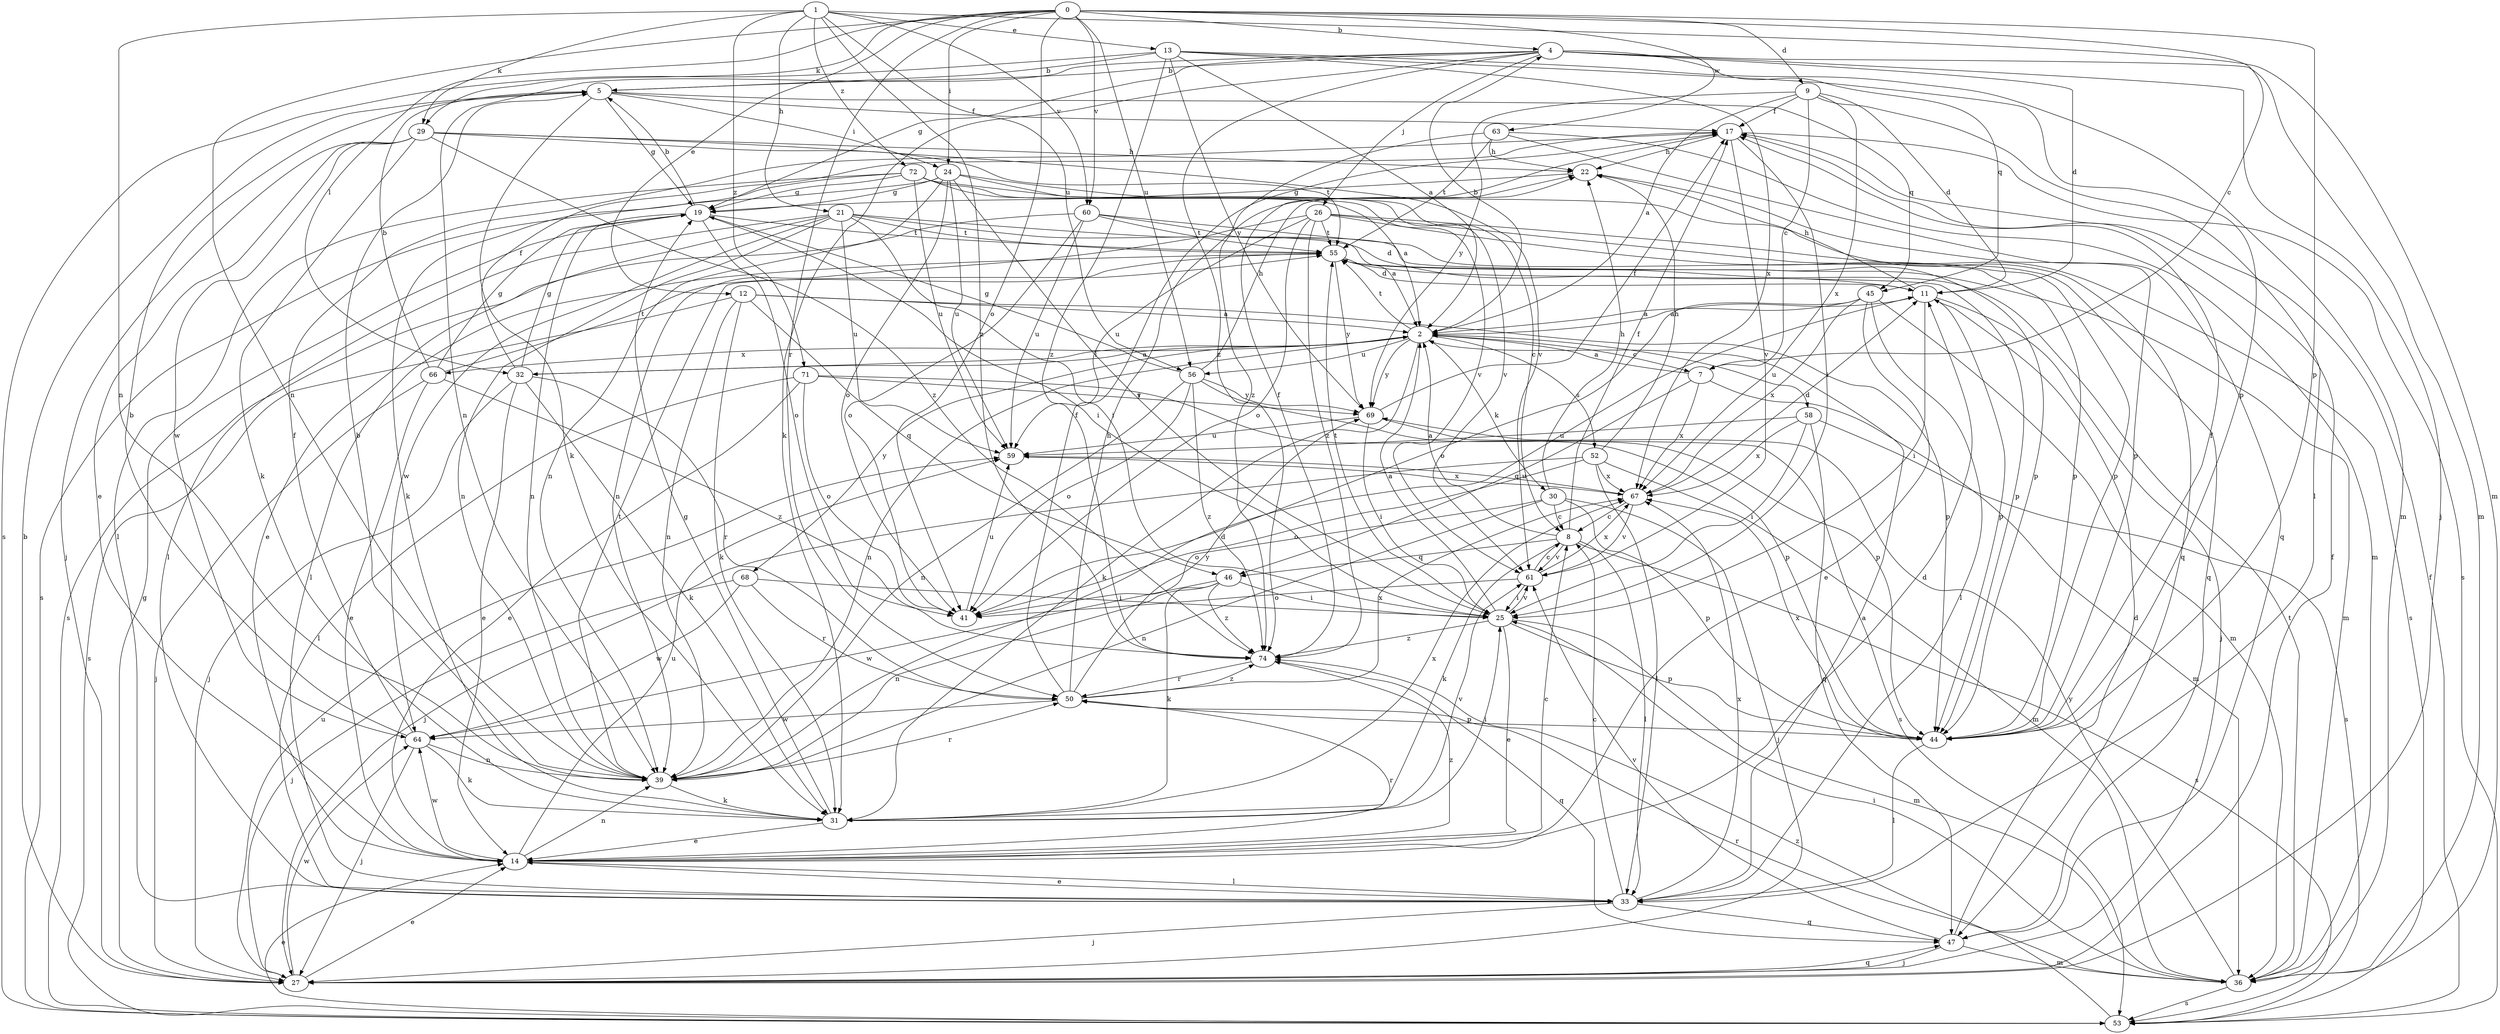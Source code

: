 strict digraph  {
0;
1;
2;
4;
5;
7;
8;
9;
11;
12;
13;
14;
17;
19;
21;
22;
24;
25;
26;
27;
29;
30;
31;
32;
33;
36;
39;
41;
44;
45;
46;
47;
50;
52;
53;
55;
56;
58;
59;
60;
61;
63;
64;
66;
67;
68;
69;
71;
72;
74;
0 -> 4  [label=b];
0 -> 7  [label=c];
0 -> 9  [label=d];
0 -> 12  [label=e];
0 -> 24  [label=i];
0 -> 29  [label=k];
0 -> 32  [label=l];
0 -> 39  [label=n];
0 -> 41  [label=o];
0 -> 44  [label=p];
0 -> 50  [label=r];
0 -> 56  [label=u];
0 -> 60  [label=v];
0 -> 63  [label=w];
1 -> 13  [label=e];
1 -> 21  [label=h];
1 -> 29  [label=k];
1 -> 36  [label=m];
1 -> 39  [label=n];
1 -> 56  [label=u];
1 -> 60  [label=v];
1 -> 71  [label=z];
1 -> 72  [label=z];
1 -> 74  [label=z];
2 -> 4  [label=b];
2 -> 7  [label=c];
2 -> 30  [label=k];
2 -> 31  [label=k];
2 -> 32  [label=l];
2 -> 39  [label=n];
2 -> 52  [label=s];
2 -> 55  [label=t];
2 -> 56  [label=u];
2 -> 58  [label=u];
2 -> 66  [label=x];
2 -> 68  [label=y];
2 -> 69  [label=y];
4 -> 5  [label=b];
4 -> 11  [label=d];
4 -> 19  [label=g];
4 -> 26  [label=j];
4 -> 27  [label=j];
4 -> 31  [label=k];
4 -> 36  [label=m];
4 -> 39  [label=n];
4 -> 45  [label=q];
4 -> 74  [label=z];
5 -> 17  [label=f];
5 -> 19  [label=g];
5 -> 24  [label=i];
5 -> 31  [label=k];
5 -> 45  [label=q];
7 -> 2  [label=a];
7 -> 36  [label=m];
7 -> 46  [label=q];
7 -> 67  [label=x];
8 -> 2  [label=a];
8 -> 17  [label=f];
8 -> 31  [label=k];
8 -> 33  [label=l];
8 -> 46  [label=q];
8 -> 53  [label=s];
8 -> 61  [label=v];
9 -> 2  [label=a];
9 -> 7  [label=c];
9 -> 11  [label=d];
9 -> 17  [label=f];
9 -> 33  [label=l];
9 -> 67  [label=x];
9 -> 69  [label=y];
11 -> 2  [label=a];
11 -> 22  [label=h];
11 -> 25  [label=i];
11 -> 27  [label=j];
11 -> 44  [label=p];
12 -> 2  [label=a];
12 -> 31  [label=k];
12 -> 39  [label=n];
12 -> 44  [label=p];
12 -> 46  [label=q];
12 -> 53  [label=s];
13 -> 2  [label=a];
13 -> 5  [label=b];
13 -> 36  [label=m];
13 -> 44  [label=p];
13 -> 53  [label=s];
13 -> 67  [label=x];
13 -> 69  [label=y];
13 -> 74  [label=z];
14 -> 8  [label=c];
14 -> 11  [label=d];
14 -> 33  [label=l];
14 -> 39  [label=n];
14 -> 50  [label=r];
14 -> 59  [label=u];
14 -> 64  [label=w];
14 -> 74  [label=z];
17 -> 22  [label=h];
17 -> 25  [label=i];
17 -> 53  [label=s];
17 -> 61  [label=v];
19 -> 5  [label=b];
19 -> 25  [label=i];
19 -> 39  [label=n];
19 -> 41  [label=o];
19 -> 55  [label=t];
21 -> 11  [label=d];
21 -> 14  [label=e];
21 -> 25  [label=i];
21 -> 33  [label=l];
21 -> 39  [label=n];
21 -> 44  [label=p];
21 -> 55  [label=t];
21 -> 59  [label=u];
21 -> 64  [label=w];
22 -> 19  [label=g];
22 -> 44  [label=p];
24 -> 8  [label=c];
24 -> 19  [label=g];
24 -> 25  [label=i];
24 -> 39  [label=n];
24 -> 41  [label=o];
24 -> 53  [label=s];
24 -> 59  [label=u];
24 -> 61  [label=v];
25 -> 2  [label=a];
25 -> 14  [label=e];
25 -> 36  [label=m];
25 -> 44  [label=p];
25 -> 55  [label=t];
25 -> 61  [label=v];
25 -> 74  [label=z];
26 -> 39  [label=n];
26 -> 41  [label=o];
26 -> 44  [label=p];
26 -> 47  [label=q];
26 -> 53  [label=s];
26 -> 55  [label=t];
26 -> 59  [label=u];
26 -> 74  [label=z];
27 -> 5  [label=b];
27 -> 14  [label=e];
27 -> 17  [label=f];
27 -> 19  [label=g];
27 -> 47  [label=q];
27 -> 59  [label=u];
27 -> 64  [label=w];
29 -> 14  [label=e];
29 -> 22  [label=h];
29 -> 27  [label=j];
29 -> 31  [label=k];
29 -> 55  [label=t];
29 -> 61  [label=v];
29 -> 64  [label=w];
29 -> 74  [label=z];
30 -> 8  [label=c];
30 -> 22  [label=h];
30 -> 27  [label=j];
30 -> 39  [label=n];
30 -> 41  [label=o];
30 -> 44  [label=p];
31 -> 14  [label=e];
31 -> 19  [label=g];
31 -> 25  [label=i];
31 -> 61  [label=v];
31 -> 67  [label=x];
32 -> 2  [label=a];
32 -> 14  [label=e];
32 -> 17  [label=f];
32 -> 19  [label=g];
32 -> 27  [label=j];
32 -> 31  [label=k];
32 -> 50  [label=r];
33 -> 2  [label=a];
33 -> 8  [label=c];
33 -> 14  [label=e];
33 -> 27  [label=j];
33 -> 47  [label=q];
33 -> 67  [label=x];
36 -> 25  [label=i];
36 -> 50  [label=r];
36 -> 53  [label=s];
36 -> 55  [label=t];
36 -> 69  [label=y];
39 -> 5  [label=b];
39 -> 11  [label=d];
39 -> 31  [label=k];
39 -> 50  [label=r];
39 -> 55  [label=t];
41 -> 59  [label=u];
44 -> 17  [label=f];
44 -> 33  [label=l];
44 -> 67  [label=x];
45 -> 2  [label=a];
45 -> 14  [label=e];
45 -> 33  [label=l];
45 -> 36  [label=m];
45 -> 41  [label=o];
45 -> 67  [label=x];
46 -> 25  [label=i];
46 -> 31  [label=k];
46 -> 39  [label=n];
46 -> 64  [label=w];
46 -> 74  [label=z];
47 -> 11  [label=d];
47 -> 27  [label=j];
47 -> 36  [label=m];
47 -> 61  [label=v];
50 -> 17  [label=f];
50 -> 22  [label=h];
50 -> 44  [label=p];
50 -> 64  [label=w];
50 -> 67  [label=x];
50 -> 69  [label=y];
50 -> 74  [label=z];
52 -> 22  [label=h];
52 -> 27  [label=j];
52 -> 33  [label=l];
52 -> 36  [label=m];
52 -> 41  [label=o];
52 -> 67  [label=x];
53 -> 14  [label=e];
53 -> 17  [label=f];
53 -> 74  [label=z];
55 -> 11  [label=d];
55 -> 33  [label=l];
55 -> 36  [label=m];
55 -> 44  [label=p];
55 -> 69  [label=y];
56 -> 19  [label=g];
56 -> 22  [label=h];
56 -> 39  [label=n];
56 -> 41  [label=o];
56 -> 44  [label=p];
56 -> 69  [label=y];
56 -> 74  [label=z];
58 -> 25  [label=i];
58 -> 47  [label=q];
58 -> 53  [label=s];
58 -> 59  [label=u];
58 -> 67  [label=x];
59 -> 67  [label=x];
60 -> 2  [label=a];
60 -> 41  [label=o];
60 -> 44  [label=p];
60 -> 53  [label=s];
60 -> 55  [label=t];
60 -> 59  [label=u];
61 -> 8  [label=c];
61 -> 25  [label=i];
61 -> 41  [label=o];
61 -> 67  [label=x];
63 -> 22  [label=h];
63 -> 36  [label=m];
63 -> 47  [label=q];
63 -> 55  [label=t];
63 -> 74  [label=z];
64 -> 5  [label=b];
64 -> 17  [label=f];
64 -> 27  [label=j];
64 -> 31  [label=k];
64 -> 39  [label=n];
66 -> 5  [label=b];
66 -> 14  [label=e];
66 -> 19  [label=g];
66 -> 27  [label=j];
66 -> 55  [label=t];
66 -> 74  [label=z];
67 -> 8  [label=c];
67 -> 11  [label=d];
67 -> 59  [label=u];
67 -> 61  [label=v];
68 -> 25  [label=i];
68 -> 27  [label=j];
68 -> 50  [label=r];
68 -> 64  [label=w];
69 -> 17  [label=f];
69 -> 25  [label=i];
69 -> 53  [label=s];
69 -> 59  [label=u];
71 -> 14  [label=e];
71 -> 33  [label=l];
71 -> 41  [label=o];
71 -> 44  [label=p];
71 -> 69  [label=y];
72 -> 2  [label=a];
72 -> 19  [label=g];
72 -> 31  [label=k];
72 -> 33  [label=l];
72 -> 47  [label=q];
72 -> 59  [label=u];
72 -> 61  [label=v];
74 -> 17  [label=f];
74 -> 47  [label=q];
74 -> 50  [label=r];
}
